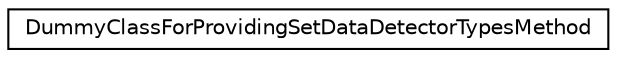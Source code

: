 digraph G
{
  edge [fontname="Helvetica",fontsize="10",labelfontname="Helvetica",labelfontsize="10"];
  node [fontname="Helvetica",fontsize="10",shape=record];
  rankdir="LR";
  Node1 [label="DummyClassForProvidingSetDataDetectorTypesMethod",height=0.2,width=0.4,color="black", fillcolor="white", style="filled",URL="$interface_dummy_class_for_providing_set_data_detector_types_method.html"];
}
